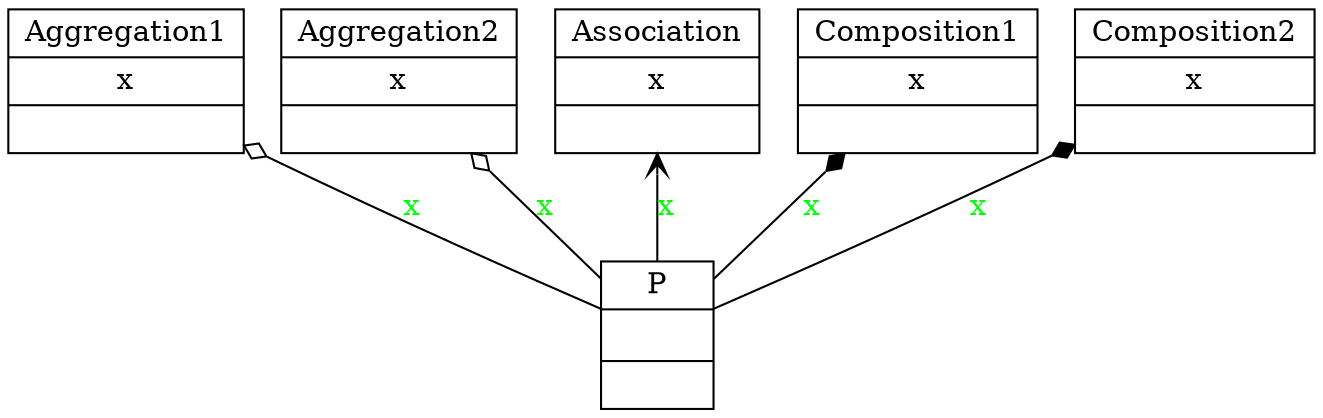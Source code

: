 digraph "classes" {
rankdir=BT
charset="utf-8"
"fields.Aggregation1" [color="black", fontcolor="black", label=<{Aggregation1|x<br ALIGN="LEFT"/>|}>, shape="record", style="solid"];
"fields.Aggregation2" [color="black", fontcolor="black", label=<{Aggregation2|x<br ALIGN="LEFT"/>|}>, shape="record", style="solid"];
"fields.Association" [color="black", fontcolor="black", label=<{Association|x<br ALIGN="LEFT"/>|}>, shape="record", style="solid"];
"fields.Composition1" [color="black", fontcolor="black", label=<{Composition1|x<br ALIGN="LEFT"/>|}>, shape="record", style="solid"];
"fields.Composition2" [color="black", fontcolor="black", label=<{Composition2|x<br ALIGN="LEFT"/>|}>, shape="record", style="solid"];
"fields.P" [color="black", fontcolor="black", label=<{P|<br ALIGN="LEFT"/>|}>, shape="record", style="solid"];
"fields.P" -> "fields.Association" [arrowhead="vee", arrowtail="none", fontcolor="green", label="x", style="solid"];
"fields.P" -> "fields.Composition1" [arrowhead="diamond", arrowtail="none", fontcolor="green", label="x", style="solid"];
"fields.P" -> "fields.Composition2" [arrowhead="diamond", arrowtail="none", fontcolor="green", label="x", style="solid"];
"fields.P" -> "fields.Aggregation1" [arrowhead="odiamond", arrowtail="none", fontcolor="green", label="x", style="solid"];
"fields.P" -> "fields.Aggregation2" [arrowhead="odiamond", arrowtail="none", fontcolor="green", label="x", style="solid"];
}
